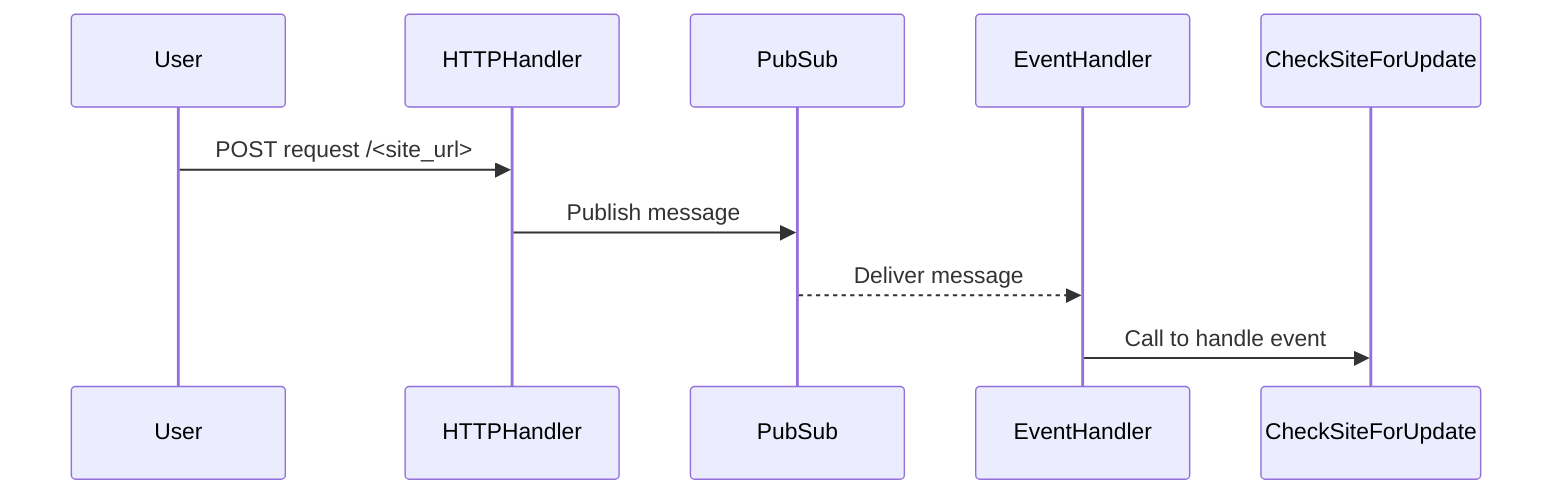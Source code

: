 sequenceDiagram
    participant User
    participant HTTPHandler
    participant PubSub
    participant EventHandler
    participant CheckSiteForUpdate
    User ->> HTTPHandler: POST request /<site_url>
    HTTPHandler ->> PubSub: Publish message
    PubSub -->> EventHandler: Deliver message
    EventHandler ->> CheckSiteForUpdate: Call to handle event
